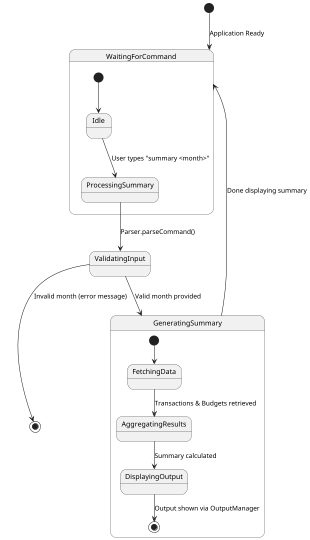 @startuml
scale 0.5

' https://plantuml.com/state-diagram

[*] --> WaitingForCommand : Application Ready

state WaitingForCommand {
  [*] --> Idle
  Idle --> ProcessingSummary : User types "summary <month>"
}

ProcessingSummary --> ValidatingInput : Parser.parseCommand()
ValidatingInput --> GeneratingSummary : Valid month provided
ValidatingInput --> [*] : Invalid month (error message)

state GeneratingSummary {
  [*] --> FetchingData
  FetchingData --> AggregatingResults : Transactions & Budgets retrieved
  AggregatingResults --> DisplayingOutput : Summary calculated
  DisplayingOutput --> [*] : Output shown via OutputManager
}

GeneratingSummary --> WaitingForCommand : Done displaying summary

@enduml
duml